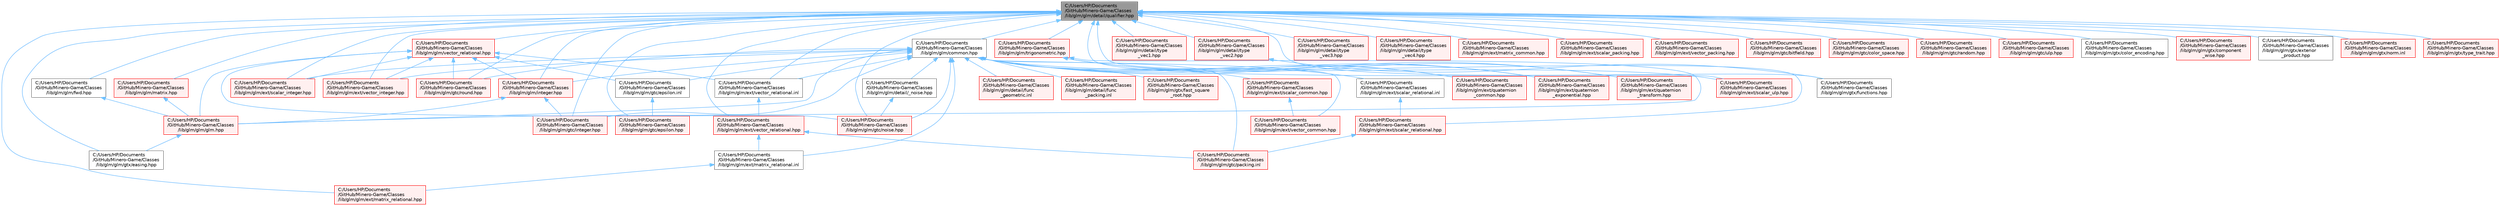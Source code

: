 digraph "C:/Users/HP/Documents/GitHub/Minero-Game/Classes/lib/glm/glm/detail/qualifier.hpp"
{
 // LATEX_PDF_SIZE
  bgcolor="transparent";
  edge [fontname=Helvetica,fontsize=10,labelfontname=Helvetica,labelfontsize=10];
  node [fontname=Helvetica,fontsize=10,shape=box,height=0.2,width=0.4];
  Node1 [id="Node000001",label="C:/Users/HP/Documents\l/GitHub/Minero-Game/Classes\l/lib/glm/glm/detail/qualifier.hpp",height=0.2,width=0.4,color="gray40", fillcolor="grey60", style="filled", fontcolor="black",tooltip=" "];
  Node1 -> Node2 [id="edge169_Node000001_Node000002",dir="back",color="steelblue1",style="solid",tooltip=" "];
  Node2 [id="Node000002",label="C:/Users/HP/Documents\l/GitHub/Minero-Game/Classes\l/lib/glm/glm/common.hpp",height=0.2,width=0.4,color="grey40", fillcolor="white", style="filled",URL="$_classes_2lib_2glm_2glm_2common_8hpp.html",tooltip=" "];
  Node2 -> Node3 [id="edge170_Node000002_Node000003",dir="back",color="steelblue1",style="solid",tooltip=" "];
  Node3 [id="Node000003",label="C:/Users/HP/Documents\l/GitHub/Minero-Game/Classes\l/lib/glm/glm/detail/_noise.hpp",height=0.2,width=0.4,color="grey40", fillcolor="white", style="filled",URL="$_classes_2lib_2glm_2glm_2detail_2__noise_8hpp.html",tooltip=" "];
  Node3 -> Node4 [id="edge171_Node000003_Node000004",dir="back",color="steelblue1",style="solid",tooltip=" "];
  Node4 [id="Node000004",label="C:/Users/HP/Documents\l/GitHub/Minero-Game/Classes\l/lib/glm/glm/gtc/noise.hpp",height=0.2,width=0.4,color="red", fillcolor="#FFF0F0", style="filled",URL="$_classes_2lib_2glm_2glm_2gtc_2noise_8hpp.html",tooltip=" "];
  Node2 -> Node6 [id="edge172_Node000002_Node000006",dir="back",color="steelblue1",style="solid",tooltip=" "];
  Node6 [id="Node000006",label="C:/Users/HP/Documents\l/GitHub/Minero-Game/Classes\l/lib/glm/glm/detail/func\l_geometric.inl",height=0.2,width=0.4,color="red", fillcolor="#FFF0F0", style="filled",URL="$_classes_2lib_2glm_2glm_2detail_2func__geometric_8inl.html",tooltip=" "];
  Node2 -> Node142 [id="edge173_Node000002_Node000142",dir="back",color="steelblue1",style="solid",tooltip=" "];
  Node142 [id="Node000142",label="C:/Users/HP/Documents\l/GitHub/Minero-Game/Classes\l/lib/glm/glm/detail/func\l_packing.inl",height=0.2,width=0.4,color="red", fillcolor="#FFF0F0", style="filled",URL="$_classes_2lib_2glm_2glm_2detail_2func__packing_8inl.html",tooltip=" "];
  Node2 -> Node144 [id="edge174_Node000002_Node000144",dir="back",color="steelblue1",style="solid",tooltip=" "];
  Node144 [id="Node000144",label="C:/Users/HP/Documents\l/GitHub/Minero-Game/Classes\l/lib/glm/glm/ext/matrix_relational.inl",height=0.2,width=0.4,color="grey40", fillcolor="white", style="filled",URL="$_classes_2lib_2glm_2glm_2ext_2matrix__relational_8inl.html",tooltip=" "];
  Node144 -> Node145 [id="edge175_Node000144_Node000145",dir="back",color="steelblue1",style="solid",tooltip=" "];
  Node145 [id="Node000145",label="C:/Users/HP/Documents\l/GitHub/Minero-Game/Classes\l/lib/glm/glm/ext/matrix_relational.hpp",height=0.2,width=0.4,color="red", fillcolor="#FFF0F0", style="filled",URL="$_classes_2lib_2glm_2glm_2ext_2matrix__relational_8hpp.html",tooltip=" "];
  Node2 -> Node133 [id="edge176_Node000002_Node000133",dir="back",color="steelblue1",style="solid",tooltip=" "];
  Node133 [id="Node000133",label="C:/Users/HP/Documents\l/GitHub/Minero-Game/Classes\l/lib/glm/glm/ext/quaternion\l_common.hpp",height=0.2,width=0.4,color="red", fillcolor="#FFF0F0", style="filled",URL="$_classes_2lib_2glm_2glm_2ext_2quaternion__common_8hpp.html",tooltip=" "];
  Node2 -> Node130 [id="edge177_Node000002_Node000130",dir="back",color="steelblue1",style="solid",tooltip=" "];
  Node130 [id="Node000130",label="C:/Users/HP/Documents\l/GitHub/Minero-Game/Classes\l/lib/glm/glm/ext/quaternion\l_exponential.hpp",height=0.2,width=0.4,color="red", fillcolor="#FFF0F0", style="filled",URL="$_classes_2lib_2glm_2glm_2ext_2quaternion__exponential_8hpp.html",tooltip=" "];
  Node2 -> Node134 [id="edge178_Node000002_Node000134",dir="back",color="steelblue1",style="solid",tooltip=" "];
  Node134 [id="Node000134",label="C:/Users/HP/Documents\l/GitHub/Minero-Game/Classes\l/lib/glm/glm/ext/quaternion\l_transform.hpp",height=0.2,width=0.4,color="red", fillcolor="#FFF0F0", style="filled",URL="$_classes_2lib_2glm_2glm_2ext_2quaternion__transform_8hpp.html",tooltip=" "];
  Node2 -> Node146 [id="edge179_Node000002_Node000146",dir="back",color="steelblue1",style="solid",tooltip=" "];
  Node146 [id="Node000146",label="C:/Users/HP/Documents\l/GitHub/Minero-Game/Classes\l/lib/glm/glm/ext/scalar_common.hpp",height=0.2,width=0.4,color="red", fillcolor="#FFF0F0", style="filled",URL="$_classes_2lib_2glm_2glm_2ext_2scalar__common_8hpp.html",tooltip=" "];
  Node146 -> Node147 [id="edge180_Node000146_Node000147",dir="back",color="steelblue1",style="solid",tooltip=" "];
  Node147 [id="Node000147",label="C:/Users/HP/Documents\l/GitHub/Minero-Game/Classes\l/lib/glm/glm/ext/vector_common.hpp",height=0.2,width=0.4,color="red", fillcolor="#FFF0F0", style="filled",URL="$_classes_2lib_2glm_2glm_2ext_2vector__common_8hpp.html",tooltip=" "];
  Node2 -> Node148 [id="edge181_Node000002_Node000148",dir="back",color="steelblue1",style="solid",tooltip=" "];
  Node148 [id="Node000148",label="C:/Users/HP/Documents\l/GitHub/Minero-Game/Classes\l/lib/glm/glm/ext/scalar_integer.hpp",height=0.2,width=0.4,color="red", fillcolor="#FFF0F0", style="filled",URL="$_classes_2lib_2glm_2glm_2ext_2scalar__integer_8hpp.html",tooltip=" "];
  Node2 -> Node153 [id="edge182_Node000002_Node000153",dir="back",color="steelblue1",style="solid",tooltip=" "];
  Node153 [id="Node000153",label="C:/Users/HP/Documents\l/GitHub/Minero-Game/Classes\l/lib/glm/glm/ext/scalar_relational.inl",height=0.2,width=0.4,color="grey40", fillcolor="white", style="filled",URL="$_classes_2lib_2glm_2glm_2ext_2scalar__relational_8inl.html",tooltip=" "];
  Node153 -> Node154 [id="edge183_Node000153_Node000154",dir="back",color="steelblue1",style="solid",tooltip=" "];
  Node154 [id="Node000154",label="C:/Users/HP/Documents\l/GitHub/Minero-Game/Classes\l/lib/glm/glm/ext/scalar_relational.hpp",height=0.2,width=0.4,color="red", fillcolor="#FFF0F0", style="filled",URL="$_classes_2lib_2glm_2glm_2ext_2scalar__relational_8hpp.html",tooltip=" "];
  Node154 -> Node155 [id="edge184_Node000154_Node000155",dir="back",color="steelblue1",style="solid",tooltip=" "];
  Node155 [id="Node000155",label="C:/Users/HP/Documents\l/GitHub/Minero-Game/Classes\l/lib/glm/glm/gtc/packing.inl",height=0.2,width=0.4,color="red", fillcolor="#FFF0F0", style="filled",URL="$_classes_2lib_2glm_2glm_2gtc_2packing_8inl.html",tooltip=" "];
  Node2 -> Node156 [id="edge185_Node000002_Node000156",dir="back",color="steelblue1",style="solid",tooltip=" "];
  Node156 [id="Node000156",label="C:/Users/HP/Documents\l/GitHub/Minero-Game/Classes\l/lib/glm/glm/ext/scalar_ulp.hpp",height=0.2,width=0.4,color="red", fillcolor="#FFF0F0", style="filled",URL="$_classes_2lib_2glm_2glm_2ext_2scalar__ulp_8hpp.html",tooltip=" "];
  Node2 -> Node147 [id="edge186_Node000002_Node000147",dir="back",color="steelblue1",style="solid",tooltip=" "];
  Node2 -> Node150 [id="edge187_Node000002_Node000150",dir="back",color="steelblue1",style="solid",tooltip=" "];
  Node150 [id="Node000150",label="C:/Users/HP/Documents\l/GitHub/Minero-Game/Classes\l/lib/glm/glm/ext/vector_integer.hpp",height=0.2,width=0.4,color="red", fillcolor="#FFF0F0", style="filled",URL="$_classes_2lib_2glm_2glm_2ext_2vector__integer_8hpp.html",tooltip=" "];
  Node2 -> Node160 [id="edge188_Node000002_Node000160",dir="back",color="steelblue1",style="solid",tooltip=" "];
  Node160 [id="Node000160",label="C:/Users/HP/Documents\l/GitHub/Minero-Game/Classes\l/lib/glm/glm/ext/vector_relational.inl",height=0.2,width=0.4,color="grey40", fillcolor="white", style="filled",URL="$_classes_2lib_2glm_2glm_2ext_2vector__relational_8inl.html",tooltip=" "];
  Node160 -> Node161 [id="edge189_Node000160_Node000161",dir="back",color="steelblue1",style="solid",tooltip=" "];
  Node161 [id="Node000161",label="C:/Users/HP/Documents\l/GitHub/Minero-Game/Classes\l/lib/glm/glm/ext/vector_relational.hpp",height=0.2,width=0.4,color="red", fillcolor="#FFF0F0", style="filled",URL="$_classes_2lib_2glm_2glm_2ext_2vector__relational_8hpp.html",tooltip=" "];
  Node161 -> Node144 [id="edge190_Node000161_Node000144",dir="back",color="steelblue1",style="solid",tooltip=" "];
  Node161 -> Node155 [id="edge191_Node000161_Node000155",dir="back",color="steelblue1",style="solid",tooltip=" "];
  Node2 -> Node18 [id="edge192_Node000002_Node000018",dir="back",color="steelblue1",style="solid",tooltip=" "];
  Node18 [id="Node000018",label="C:/Users/HP/Documents\l/GitHub/Minero-Game/Classes\l/lib/glm/glm/glm.hpp",height=0.2,width=0.4,color="red", fillcolor="#FFF0F0", style="filled",URL="$_classes_2lib_2glm_2glm_2glm_8hpp.html",tooltip=" "];
  Node18 -> Node38 [id="edge193_Node000018_Node000038",dir="back",color="steelblue1",style="solid",tooltip=" "];
  Node38 [id="Node000038",label="C:/Users/HP/Documents\l/GitHub/Minero-Game/Classes\l/lib/glm/glm/gtx/easing.hpp",height=0.2,width=0.4,color="grey40", fillcolor="white", style="filled",URL="$_classes_2lib_2glm_2glm_2gtx_2easing_8hpp.html",tooltip=" "];
  Node2 -> Node163 [id="edge194_Node000002_Node000163",dir="back",color="steelblue1",style="solid",tooltip=" "];
  Node163 [id="Node000163",label="C:/Users/HP/Documents\l/GitHub/Minero-Game/Classes\l/lib/glm/glm/gtc/epsilon.inl",height=0.2,width=0.4,color="grey40", fillcolor="white", style="filled",URL="$_classes_2lib_2glm_2glm_2gtc_2epsilon_8inl.html",tooltip=" "];
  Node163 -> Node164 [id="edge195_Node000163_Node000164",dir="back",color="steelblue1",style="solid",tooltip=" "];
  Node164 [id="Node000164",label="C:/Users/HP/Documents\l/GitHub/Minero-Game/Classes\l/lib/glm/glm/gtc/epsilon.hpp",height=0.2,width=0.4,color="red", fillcolor="#FFF0F0", style="filled",URL="$_classes_2lib_2glm_2glm_2gtc_2epsilon_8hpp.html",tooltip=" "];
  Node2 -> Node168 [id="edge196_Node000002_Node000168",dir="back",color="steelblue1",style="solid",tooltip=" "];
  Node168 [id="Node000168",label="C:/Users/HP/Documents\l/GitHub/Minero-Game/Classes\l/lib/glm/glm/gtc/integer.hpp",height=0.2,width=0.4,color="red", fillcolor="#FFF0F0", style="filled",URL="$_classes_2lib_2glm_2glm_2gtc_2integer_8hpp.html",tooltip=" "];
  Node2 -> Node4 [id="edge197_Node000002_Node000004",dir="back",color="steelblue1",style="solid",tooltip=" "];
  Node2 -> Node155 [id="edge198_Node000002_Node000155",dir="back",color="steelblue1",style="solid",tooltip=" "];
  Node2 -> Node152 [id="edge199_Node000002_Node000152",dir="back",color="steelblue1",style="solid",tooltip=" "];
  Node152 [id="Node000152",label="C:/Users/HP/Documents\l/GitHub/Minero-Game/Classes\l/lib/glm/glm/gtc/round.hpp",height=0.2,width=0.4,color="red", fillcolor="#FFF0F0", style="filled",URL="$_classes_2lib_2glm_2glm_2gtc_2round_8hpp.html",tooltip=" "];
  Node2 -> Node139 [id="edge200_Node000002_Node000139",dir="back",color="steelblue1",style="solid",tooltip=" "];
  Node139 [id="Node000139",label="C:/Users/HP/Documents\l/GitHub/Minero-Game/Classes\l/lib/glm/glm/gtx/fast_square\l_root.hpp",height=0.2,width=0.4,color="red", fillcolor="#FFF0F0", style="filled",URL="$_classes_2lib_2glm_2glm_2gtx_2fast__square__root_8hpp.html",tooltip=" "];
  Node2 -> Node169 [id="edge201_Node000002_Node000169",dir="back",color="steelblue1",style="solid",tooltip=" "];
  Node169 [id="Node000169",label="C:/Users/HP/Documents\l/GitHub/Minero-Game/Classes\l/lib/glm/glm/integer.hpp",height=0.2,width=0.4,color="red", fillcolor="#FFF0F0", style="filled",URL="$_classes_2lib_2glm_2glm_2integer_8hpp.html",tooltip=" "];
  Node169 -> Node18 [id="edge202_Node000169_Node000018",dir="back",color="steelblue1",style="solid",tooltip=" "];
  Node169 -> Node168 [id="edge203_Node000169_Node000168",dir="back",color="steelblue1",style="solid",tooltip=" "];
  Node1 -> Node171 [id="edge204_Node000001_Node000171",dir="back",color="steelblue1",style="solid",tooltip=" "];
  Node171 [id="Node000171",label="C:/Users/HP/Documents\l/GitHub/Minero-Game/Classes\l/lib/glm/glm/detail/type\l_vec1.hpp",height=0.2,width=0.4,color="red", fillcolor="#FFF0F0", style="filled",URL="$_classes_2lib_2glm_2glm_2detail_2type__vec1_8hpp.html",tooltip=" "];
  Node1 -> Node188 [id="edge205_Node000001_Node000188",dir="back",color="steelblue1",style="solid",tooltip=" "];
  Node188 [id="Node000188",label="C:/Users/HP/Documents\l/GitHub/Minero-Game/Classes\l/lib/glm/glm/detail/type\l_vec2.hpp",height=0.2,width=0.4,color="red", fillcolor="#FFF0F0", style="filled",URL="$_classes_2lib_2glm_2glm_2detail_2type__vec2_8hpp.html",tooltip=" "];
  Node188 -> Node176 [id="edge206_Node000188_Node000176",dir="back",color="steelblue1",style="solid",tooltip=" "];
  Node176 [id="Node000176",label="C:/Users/HP/Documents\l/GitHub/Minero-Game/Classes\l/lib/glm/glm/gtx/functions.hpp",height=0.2,width=0.4,color="grey40", fillcolor="white", style="filled",URL="$_classes_2lib_2glm_2glm_2gtx_2functions_8hpp.html",tooltip=" "];
  Node1 -> Node234 [id="edge207_Node000001_Node000234",dir="back",color="steelblue1",style="solid",tooltip=" "];
  Node234 [id="Node000234",label="C:/Users/HP/Documents\l/GitHub/Minero-Game/Classes\l/lib/glm/glm/detail/type\l_vec3.hpp",height=0.2,width=0.4,color="red", fillcolor="#FFF0F0", style="filled",URL="$_classes_2lib_2glm_2glm_2detail_2type__vec3_8hpp.html",tooltip=" "];
  Node1 -> Node267 [id="edge208_Node000001_Node000267",dir="back",color="steelblue1",style="solid",tooltip=" "];
  Node267 [id="Node000267",label="C:/Users/HP/Documents\l/GitHub/Minero-Game/Classes\l/lib/glm/glm/detail/type\l_vec4.hpp",height=0.2,width=0.4,color="red", fillcolor="#FFF0F0", style="filled",URL="$_classes_2lib_2glm_2glm_2detail_2type__vec4_8hpp.html",tooltip=" "];
  Node1 -> Node125 [id="edge209_Node000001_Node000125",dir="back",color="steelblue1",style="solid",tooltip=" "];
  Node125 [id="Node000125",label="C:/Users/HP/Documents\l/GitHub/Minero-Game/Classes\l/lib/glm/glm/ext/matrix_common.hpp",height=0.2,width=0.4,color="red", fillcolor="#FFF0F0", style="filled",URL="$_classes_2lib_2glm_2glm_2ext_2matrix__common_8hpp.html",tooltip=" "];
  Node1 -> Node145 [id="edge210_Node000001_Node000145",dir="back",color="steelblue1",style="solid",tooltip=" "];
  Node1 -> Node148 [id="edge211_Node000001_Node000148",dir="back",color="steelblue1",style="solid",tooltip=" "];
  Node1 -> Node279 [id="edge212_Node000001_Node000279",dir="back",color="steelblue1",style="solid",tooltip=" "];
  Node279 [id="Node000279",label="C:/Users/HP/Documents\l/GitHub/Minero-Game/Classes\l/lib/glm/glm/ext/scalar_packing.hpp",height=0.2,width=0.4,color="red", fillcolor="#FFF0F0", style="filled",URL="$_classes_2lib_2glm_2glm_2ext_2scalar__packing_8hpp.html",tooltip=" "];
  Node1 -> Node154 [id="edge213_Node000001_Node000154",dir="back",color="steelblue1",style="solid",tooltip=" "];
  Node1 -> Node156 [id="edge214_Node000001_Node000156",dir="back",color="steelblue1",style="solid",tooltip=" "];
  Node1 -> Node150 [id="edge215_Node000001_Node000150",dir="back",color="steelblue1",style="solid",tooltip=" "];
  Node1 -> Node280 [id="edge216_Node000001_Node000280",dir="back",color="steelblue1",style="solid",tooltip=" "];
  Node280 [id="Node000280",label="C:/Users/HP/Documents\l/GitHub/Minero-Game/Classes\l/lib/glm/glm/ext/vector_packing.hpp",height=0.2,width=0.4,color="red", fillcolor="#FFF0F0", style="filled",URL="$_classes_2lib_2glm_2glm_2ext_2vector__packing_8hpp.html",tooltip=" "];
  Node1 -> Node161 [id="edge217_Node000001_Node000161",dir="back",color="steelblue1",style="solid",tooltip=" "];
  Node1 -> Node160 [id="edge218_Node000001_Node000160",dir="back",color="steelblue1",style="solid",tooltip=" "];
  Node1 -> Node281 [id="edge219_Node000001_Node000281",dir="back",color="steelblue1",style="solid",tooltip=" "];
  Node281 [id="Node000281",label="C:/Users/HP/Documents\l/GitHub/Minero-Game/Classes\l/lib/glm/glm/fwd.hpp",height=0.2,width=0.4,color="grey40", fillcolor="white", style="filled",URL="$_classes_2lib_2glm_2glm_2fwd_8hpp.html",tooltip=" "];
  Node281 -> Node18 [id="edge220_Node000281_Node000018",dir="back",color="steelblue1",style="solid",tooltip=" "];
  Node1 -> Node88 [id="edge221_Node000001_Node000088",dir="back",color="steelblue1",style="solid",tooltip=" "];
  Node88 [id="Node000088",label="C:/Users/HP/Documents\l/GitHub/Minero-Game/Classes\l/lib/glm/glm/gtc/bitfield.hpp",height=0.2,width=0.4,color="red", fillcolor="#FFF0F0", style="filled",URL="$_classes_2lib_2glm_2glm_2gtc_2bitfield_8hpp.html",tooltip=" "];
  Node1 -> Node174 [id="edge222_Node000001_Node000174",dir="back",color="steelblue1",style="solid",tooltip=" "];
  Node174 [id="Node000174",label="C:/Users/HP/Documents\l/GitHub/Minero-Game/Classes\l/lib/glm/glm/gtc/color_space.hpp",height=0.2,width=0.4,color="red", fillcolor="#FFF0F0", style="filled",URL="$_classes_2lib_2glm_2glm_2gtc_2color__space_8hpp.html",tooltip=" "];
  Node1 -> Node164 [id="edge223_Node000001_Node000164",dir="back",color="steelblue1",style="solid",tooltip=" "];
  Node1 -> Node168 [id="edge224_Node000001_Node000168",dir="back",color="steelblue1",style="solid",tooltip=" "];
  Node1 -> Node4 [id="edge225_Node000001_Node000004",dir="back",color="steelblue1",style="solid",tooltip=" "];
  Node1 -> Node137 [id="edge226_Node000001_Node000137",dir="back",color="steelblue1",style="solid",tooltip=" "];
  Node137 [id="Node000137",label="C:/Users/HP/Documents\l/GitHub/Minero-Game/Classes\l/lib/glm/glm/gtc/random.hpp",height=0.2,width=0.4,color="red", fillcolor="#FFF0F0", style="filled",URL="$_classes_2lib_2glm_2glm_2gtc_2random_8hpp.html",tooltip=" "];
  Node1 -> Node152 [id="edge227_Node000001_Node000152",dir="back",color="steelblue1",style="solid",tooltip=" "];
  Node1 -> Node159 [id="edge228_Node000001_Node000159",dir="back",color="steelblue1",style="solid",tooltip=" "];
  Node159 [id="Node000159",label="C:/Users/HP/Documents\l/GitHub/Minero-Game/Classes\l/lib/glm/glm/gtc/ulp.hpp",height=0.2,width=0.4,color="red", fillcolor="#FFF0F0", style="filled",URL="$_classes_2lib_2glm_2glm_2gtc_2ulp_8hpp.html",tooltip=" "];
  Node1 -> Node257 [id="edge229_Node000001_Node000257",dir="back",color="steelblue1",style="solid",tooltip=" "];
  Node257 [id="Node000257",label="C:/Users/HP/Documents\l/GitHub/Minero-Game/Classes\l/lib/glm/glm/gtx/color_encoding.hpp",height=0.2,width=0.4,color="grey40", fillcolor="white", style="filled",URL="$_classes_2lib_2glm_2glm_2gtx_2color__encoding_8hpp.html",tooltip=" "];
  Node1 -> Node282 [id="edge230_Node000001_Node000282",dir="back",color="steelblue1",style="solid",tooltip=" "];
  Node282 [id="Node000282",label="C:/Users/HP/Documents\l/GitHub/Minero-Game/Classes\l/lib/glm/glm/gtx/component\l_wise.hpp",height=0.2,width=0.4,color="red", fillcolor="#FFF0F0", style="filled",URL="$_classes_2lib_2glm_2glm_2gtx_2component__wise_8hpp.html",tooltip=" "];
  Node1 -> Node38 [id="edge231_Node000001_Node000038",dir="back",color="steelblue1",style="solid",tooltip=" "];
  Node1 -> Node283 [id="edge232_Node000001_Node000283",dir="back",color="steelblue1",style="solid",tooltip=" "];
  Node283 [id="Node000283",label="C:/Users/HP/Documents\l/GitHub/Minero-Game/Classes\l/lib/glm/glm/gtx/exterior\l_product.hpp",height=0.2,width=0.4,color="grey40", fillcolor="white", style="filled",URL="$_classes_2lib_2glm_2glm_2gtx_2exterior__product_8hpp.html",tooltip=" "];
  Node1 -> Node176 [id="edge233_Node000001_Node000176",dir="back",color="steelblue1",style="solid",tooltip=" "];
  Node1 -> Node284 [id="edge234_Node000001_Node000284",dir="back",color="steelblue1",style="solid",tooltip=" "];
  Node284 [id="Node000284",label="C:/Users/HP/Documents\l/GitHub/Minero-Game/Classes\l/lib/glm/glm/gtx/norm.inl",height=0.2,width=0.4,color="red", fillcolor="#FFF0F0", style="filled",URL="$_classes_2lib_2glm_2glm_2gtx_2norm_8inl.html",tooltip=" "];
  Node1 -> Node35 [id="edge235_Node000001_Node000035",dir="back",color="steelblue1",style="solid",tooltip=" "];
  Node35 [id="Node000035",label="C:/Users/HP/Documents\l/GitHub/Minero-Game/Classes\l/lib/glm/glm/gtx/type_trait.hpp",height=0.2,width=0.4,color="red", fillcolor="#FFF0F0", style="filled",URL="$_classes_2lib_2glm_2glm_2gtx_2type__trait_8hpp.html",tooltip=" "];
  Node1 -> Node169 [id="edge236_Node000001_Node000169",dir="back",color="steelblue1",style="solid",tooltip=" "];
  Node1 -> Node9 [id="edge237_Node000001_Node000009",dir="back",color="steelblue1",style="solid",tooltip=" "];
  Node9 [id="Node000009",label="C:/Users/HP/Documents\l/GitHub/Minero-Game/Classes\l/lib/glm/glm/matrix.hpp",height=0.2,width=0.4,color="red", fillcolor="#FFF0F0", style="filled",URL="$_classes_2lib_2glm_2glm_2matrix_8hpp.html",tooltip=" "];
  Node9 -> Node18 [id="edge238_Node000009_Node000018",dir="back",color="steelblue1",style="solid",tooltip=" "];
  Node1 -> Node285 [id="edge239_Node000001_Node000285",dir="back",color="steelblue1",style="solid",tooltip=" "];
  Node285 [id="Node000285",label="C:/Users/HP/Documents\l/GitHub/Minero-Game/Classes\l/lib/glm/glm/trigonometric.hpp",height=0.2,width=0.4,color="red", fillcolor="#FFF0F0", style="filled",URL="$_classes_2lib_2glm_2glm_2trigonometric_8hpp.html",tooltip=" "];
  Node285 -> Node133 [id="edge240_Node000285_Node000133",dir="back",color="steelblue1",style="solid",tooltip=" "];
  Node285 -> Node130 [id="edge241_Node000285_Node000130",dir="back",color="steelblue1",style="solid",tooltip=" "];
  Node285 -> Node134 [id="edge242_Node000285_Node000134",dir="back",color="steelblue1",style="solid",tooltip=" "];
  Node285 -> Node18 [id="edge243_Node000285_Node000018",dir="back",color="steelblue1",style="solid",tooltip=" "];
  Node1 -> Node289 [id="edge244_Node000001_Node000289",dir="back",color="steelblue1",style="solid",tooltip=" "];
  Node289 [id="Node000289",label="C:/Users/HP/Documents\l/GitHub/Minero-Game/Classes\l/lib/glm/glm/vector_relational.hpp",height=0.2,width=0.4,color="red", fillcolor="#FFF0F0", style="filled",URL="$_classes_2lib_2glm_2glm_2vector__relational_8hpp.html",tooltip=" "];
  Node289 -> Node148 [id="edge245_Node000289_Node000148",dir="back",color="steelblue1",style="solid",tooltip=" "];
  Node289 -> Node150 [id="edge246_Node000289_Node000150",dir="back",color="steelblue1",style="solid",tooltip=" "];
  Node289 -> Node160 [id="edge247_Node000289_Node000160",dir="back",color="steelblue1",style="solid",tooltip=" "];
  Node289 -> Node18 [id="edge248_Node000289_Node000018",dir="back",color="steelblue1",style="solid",tooltip=" "];
  Node289 -> Node163 [id="edge249_Node000289_Node000163",dir="back",color="steelblue1",style="solid",tooltip=" "];
  Node289 -> Node4 [id="edge250_Node000289_Node000004",dir="back",color="steelblue1",style="solid",tooltip=" "];
  Node289 -> Node152 [id="edge251_Node000289_Node000152",dir="back",color="steelblue1",style="solid",tooltip=" "];
  Node289 -> Node169 [id="edge252_Node000289_Node000169",dir="back",color="steelblue1",style="solid",tooltip=" "];
}
